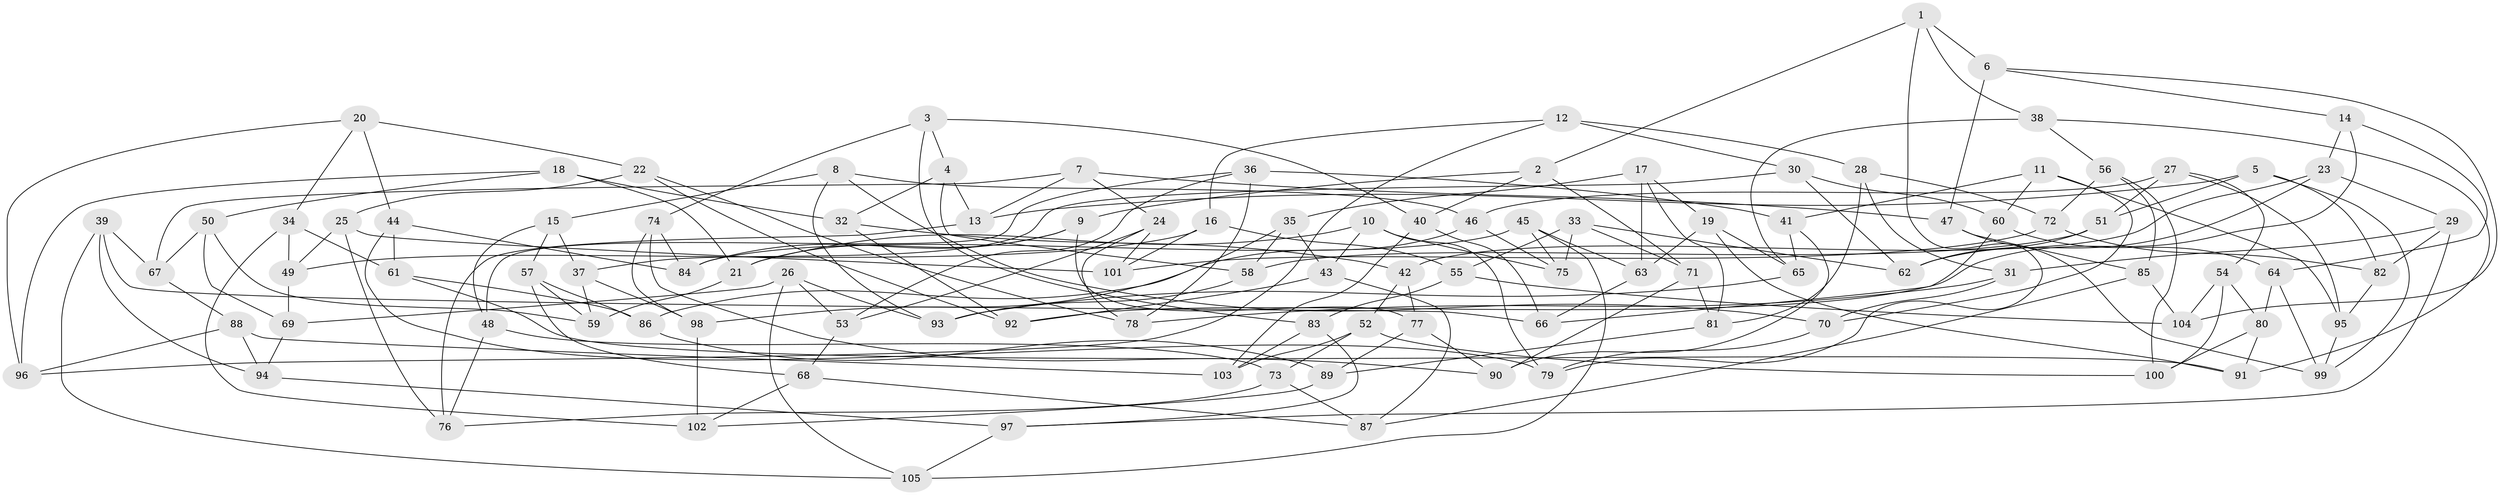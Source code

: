 // Generated by graph-tools (version 1.1) at 2025/37/03/09/25 02:37:53]
// undirected, 105 vertices, 210 edges
graph export_dot {
graph [start="1"]
  node [color=gray90,style=filled];
  1;
  2;
  3;
  4;
  5;
  6;
  7;
  8;
  9;
  10;
  11;
  12;
  13;
  14;
  15;
  16;
  17;
  18;
  19;
  20;
  21;
  22;
  23;
  24;
  25;
  26;
  27;
  28;
  29;
  30;
  31;
  32;
  33;
  34;
  35;
  36;
  37;
  38;
  39;
  40;
  41;
  42;
  43;
  44;
  45;
  46;
  47;
  48;
  49;
  50;
  51;
  52;
  53;
  54;
  55;
  56;
  57;
  58;
  59;
  60;
  61;
  62;
  63;
  64;
  65;
  66;
  67;
  68;
  69;
  70;
  71;
  72;
  73;
  74;
  75;
  76;
  77;
  78;
  79;
  80;
  81;
  82;
  83;
  84;
  85;
  86;
  87;
  88;
  89;
  90;
  91;
  92;
  93;
  94;
  95;
  96;
  97;
  98;
  99;
  100;
  101;
  102;
  103;
  104;
  105;
  1 -- 38;
  1 -- 2;
  1 -- 6;
  1 -- 79;
  2 -- 40;
  2 -- 9;
  2 -- 71;
  3 -- 83;
  3 -- 40;
  3 -- 4;
  3 -- 74;
  4 -- 32;
  4 -- 13;
  4 -- 58;
  5 -- 99;
  5 -- 82;
  5 -- 13;
  5 -- 51;
  6 -- 14;
  6 -- 104;
  6 -- 47;
  7 -- 67;
  7 -- 24;
  7 -- 47;
  7 -- 13;
  8 -- 93;
  8 -- 15;
  8 -- 70;
  8 -- 46;
  9 -- 77;
  9 -- 21;
  9 -- 84;
  10 -- 21;
  10 -- 75;
  10 -- 79;
  10 -- 43;
  11 -- 70;
  11 -- 95;
  11 -- 60;
  11 -- 41;
  12 -- 30;
  12 -- 28;
  12 -- 16;
  12 -- 96;
  13 -- 76;
  14 -- 64;
  14 -- 92;
  14 -- 23;
  15 -- 37;
  15 -- 57;
  15 -- 48;
  16 -- 49;
  16 -- 101;
  16 -- 55;
  17 -- 81;
  17 -- 35;
  17 -- 19;
  17 -- 63;
  18 -- 96;
  18 -- 21;
  18 -- 32;
  18 -- 50;
  19 -- 63;
  19 -- 65;
  19 -- 91;
  20 -- 22;
  20 -- 44;
  20 -- 34;
  20 -- 96;
  21 -- 59;
  22 -- 78;
  22 -- 92;
  22 -- 25;
  23 -- 42;
  23 -- 29;
  23 -- 62;
  24 -- 101;
  24 -- 53;
  24 -- 78;
  25 -- 76;
  25 -- 101;
  25 -- 49;
  26 -- 69;
  26 -- 53;
  26 -- 93;
  26 -- 105;
  27 -- 51;
  27 -- 54;
  27 -- 46;
  27 -- 95;
  28 -- 31;
  28 -- 72;
  28 -- 81;
  29 -- 97;
  29 -- 31;
  29 -- 82;
  30 -- 60;
  30 -- 37;
  30 -- 62;
  31 -- 78;
  31 -- 70;
  32 -- 92;
  32 -- 42;
  33 -- 55;
  33 -- 62;
  33 -- 71;
  33 -- 75;
  34 -- 102;
  34 -- 61;
  34 -- 49;
  35 -- 43;
  35 -- 98;
  35 -- 58;
  36 -- 78;
  36 -- 41;
  36 -- 48;
  36 -- 53;
  37 -- 98;
  37 -- 59;
  38 -- 65;
  38 -- 56;
  38 -- 91;
  39 -- 94;
  39 -- 67;
  39 -- 66;
  39 -- 105;
  40 -- 66;
  40 -- 103;
  41 -- 65;
  41 -- 90;
  42 -- 52;
  42 -- 77;
  43 -- 87;
  43 -- 92;
  44 -- 61;
  44 -- 79;
  44 -- 84;
  45 -- 75;
  45 -- 84;
  45 -- 63;
  45 -- 105;
  46 -- 86;
  46 -- 75;
  47 -- 99;
  47 -- 85;
  48 -- 73;
  48 -- 76;
  49 -- 69;
  50 -- 67;
  50 -- 59;
  50 -- 69;
  51 -- 58;
  51 -- 62;
  52 -- 73;
  52 -- 103;
  52 -- 100;
  53 -- 68;
  54 -- 80;
  54 -- 104;
  54 -- 100;
  55 -- 83;
  55 -- 104;
  56 -- 100;
  56 -- 72;
  56 -- 85;
  57 -- 68;
  57 -- 86;
  57 -- 59;
  58 -- 93;
  60 -- 66;
  60 -- 64;
  61 -- 91;
  61 -- 86;
  63 -- 66;
  64 -- 99;
  64 -- 80;
  65 -- 93;
  67 -- 88;
  68 -- 102;
  68 -- 87;
  69 -- 94;
  70 -- 79;
  71 -- 90;
  71 -- 81;
  72 -- 101;
  72 -- 82;
  73 -- 87;
  73 -- 76;
  74 -- 98;
  74 -- 84;
  74 -- 90;
  77 -- 89;
  77 -- 90;
  80 -- 91;
  80 -- 100;
  81 -- 89;
  82 -- 95;
  83 -- 103;
  83 -- 97;
  85 -- 104;
  85 -- 87;
  86 -- 89;
  88 -- 103;
  88 -- 96;
  88 -- 94;
  89 -- 102;
  94 -- 97;
  95 -- 99;
  97 -- 105;
  98 -- 102;
}
